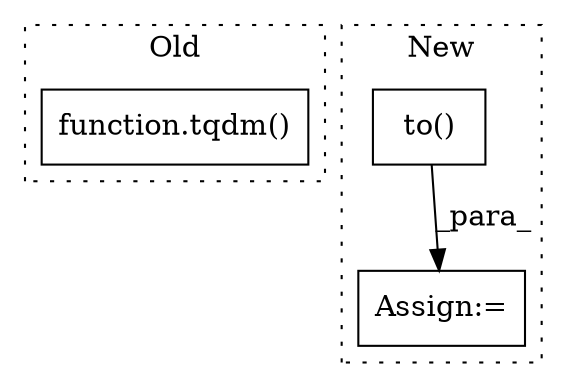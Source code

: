 digraph G {
subgraph cluster0 {
1 [label="function.tqdm()" a="75" s="961,977" l="5,1" shape="box"];
label = "Old";
style="dotted";
}
subgraph cluster1 {
2 [label="to()" a="75" s="1138,1165" l="21,1" shape="box"];
3 [label="Assign:=" a="68" s="2064" l="3" shape="box"];
label = "New";
style="dotted";
}
2 -> 3 [label="_para_"];
}